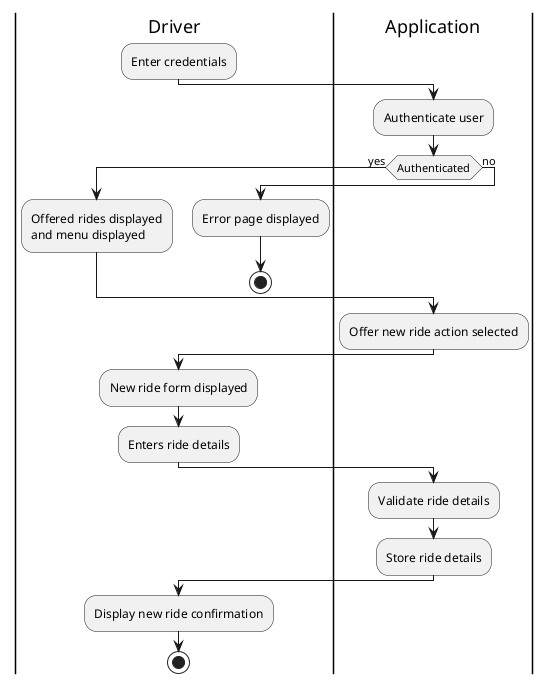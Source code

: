 @startuml

|Driver|
:Enter credentials;

|Application|
:Authenticate user;

if (Authenticated) then (yes)
    |Driver|
    :Offered rides displayed\nand menu displayed;
else (no)
    :Error page displayed;
    |Driver|
    stop
endif

|Application|
:Offer new ride action selected;

|Driver|
:New ride form displayed;
:Enters ride details;

|Application|
:Validate ride details;
:Store ride details;

|Driver|
:Display new ride confirmation;

stop
@enduml